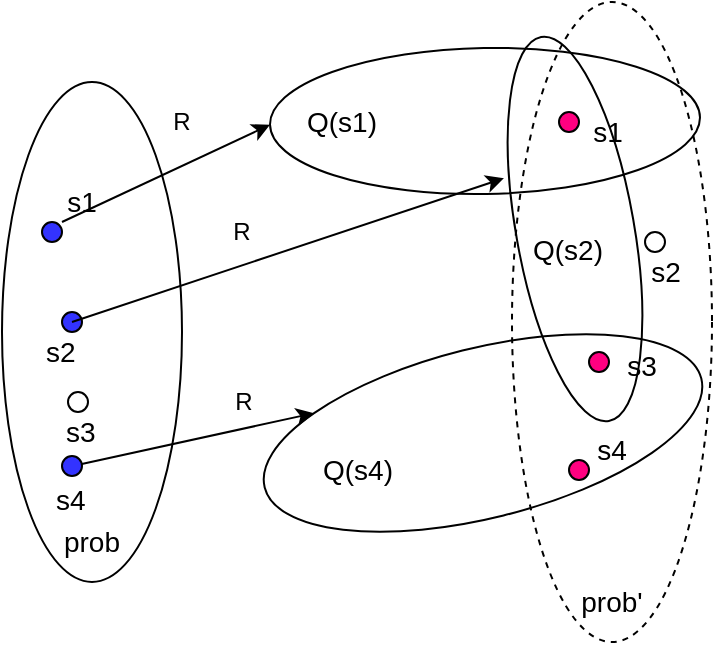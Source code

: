 <mxfile version="11.2.5" type="device" pages="1"><diagram id="brGR0BfVNN4uzmuCr7eZ" name="Page-1"><mxGraphModel dx="742" dy="517" grid="1" gridSize="10" guides="1" tooltips="1" connect="1" arrows="1" fold="1" page="1" pageScale="1" pageWidth="827" pageHeight="1169" math="0" shadow="0"><root><mxCell id="0"/><mxCell id="1" parent="0"/><mxCell id="e-a1WvqzSu3FVh1KQoeM-1" value="" style="ellipse;whiteSpace=wrap;html=1;" vertex="1" parent="1"><mxGeometry x="200" y="100" width="90" height="250" as="geometry"/></mxCell><mxCell id="e-a1WvqzSu3FVh1KQoeM-2" value="" style="ellipse;whiteSpace=wrap;html=1;aspect=fixed;fillColor=#3333FF;" vertex="1" parent="1"><mxGeometry x="220" y="170" width="10" height="10" as="geometry"/></mxCell><mxCell id="e-a1WvqzSu3FVh1KQoeM-38" style="edgeStyle=none;rounded=0;orthogonalLoop=1;jettySize=auto;html=1;entryX=1;entryY=0;entryDx=0;entryDy=0;" edge="1" parent="1" source="e-a1WvqzSu3FVh1KQoeM-4" target="e-a1WvqzSu3FVh1KQoeM-33"><mxGeometry relative="1" as="geometry"/></mxCell><mxCell id="e-a1WvqzSu3FVh1KQoeM-4" value="" style="ellipse;whiteSpace=wrap;html=1;aspect=fixed;fillColor=#3333FF;" vertex="1" parent="1"><mxGeometry x="230" y="287" width="10" height="10" as="geometry"/></mxCell><mxCell id="e-a1WvqzSu3FVh1KQoeM-5" value="" style="ellipse;whiteSpace=wrap;html=1;aspect=fixed;fillColor=#3333FF;" vertex="1" parent="1"><mxGeometry x="230" y="215" width="10" height="10" as="geometry"/></mxCell><mxCell id="e-a1WvqzSu3FVh1KQoeM-9" value="" style="ellipse;whiteSpace=wrap;html=1;fillColor=none;rotation=-91;" vertex="1" parent="1"><mxGeometry x="405" y="12" width="73" height="215" as="geometry"/></mxCell><mxCell id="e-a1WvqzSu3FVh1KQoeM-10" value="" style="ellipse;whiteSpace=wrap;html=1;fillColor=none;dashed=1;" vertex="1" parent="1"><mxGeometry x="455" y="60" width="100" height="320" as="geometry"/></mxCell><mxCell id="e-a1WvqzSu3FVh1KQoeM-11" value="" style="ellipse;whiteSpace=wrap;html=1;aspect=fixed;fillColor=#FF0080;" vertex="1" parent="1"><mxGeometry x="478.5" y="115" width="10" height="10" as="geometry"/></mxCell><mxCell id="e-a1WvqzSu3FVh1KQoeM-20" value="" style="ellipse;whiteSpace=wrap;html=1;aspect=fixed;fillColor=none;" vertex="1" parent="1"><mxGeometry x="521.5" y="175" width="10" height="10" as="geometry"/></mxCell><mxCell id="e-a1WvqzSu3FVh1KQoeM-21" value="" style="ellipse;whiteSpace=wrap;html=1;aspect=fixed;fillColor=#FF0080;" vertex="1" parent="1"><mxGeometry x="493.5" y="235" width="10" height="10" as="geometry"/></mxCell><mxCell id="e-a1WvqzSu3FVh1KQoeM-24" value="" style="ellipse;whiteSpace=wrap;html=1;aspect=fixed;fillColor=#FF0080;" vertex="1" parent="1"><mxGeometry x="483.5" y="289" width="10" height="10" as="geometry"/></mxCell><mxCell id="e-a1WvqzSu3FVh1KQoeM-30" style="rounded=0;orthogonalLoop=1;jettySize=auto;html=1;exitX=0.25;exitY=1;exitDx=0;exitDy=0;entryX=0.5;entryY=0;entryDx=0;entryDy=0;" edge="1" parent="1" source="e-a1WvqzSu3FVh1KQoeM-27" target="e-a1WvqzSu3FVh1KQoeM-9"><mxGeometry relative="1" as="geometry"/></mxCell><mxCell id="e-a1WvqzSu3FVh1KQoeM-27" value="&lt;font style=&quot;font-size: 14px&quot;&gt;s1&lt;/font&gt;" style="text;html=1;strokeColor=none;fillColor=none;align=center;verticalAlign=middle;whiteSpace=wrap;rounded=0;" vertex="1" parent="1"><mxGeometry x="220" y="150" width="40" height="20" as="geometry"/></mxCell><mxCell id="e-a1WvqzSu3FVh1KQoeM-32" style="edgeStyle=none;rounded=0;orthogonalLoop=1;jettySize=auto;html=1;exitX=0.75;exitY=0;exitDx=0;exitDy=0;entryX=-0.018;entryY=0.34;entryDx=0;entryDy=0;entryPerimeter=0;" edge="1" parent="1" source="e-a1WvqzSu3FVh1KQoeM-28" target="e-a1WvqzSu3FVh1KQoeM-31"><mxGeometry relative="1" as="geometry"/></mxCell><mxCell id="e-a1WvqzSu3FVh1KQoeM-28" value="&lt;font style=&quot;font-size: 14px&quot;&gt;s2&lt;/font&gt;" style="text;html=1;" vertex="1" parent="1"><mxGeometry x="220" y="220" width="20" height="30" as="geometry"/></mxCell><mxCell id="e-a1WvqzSu3FVh1KQoeM-29" value="&lt;font style=&quot;font-size: 14px&quot;&gt;s4&lt;/font&gt;" style="text;html=1;" vertex="1" parent="1"><mxGeometry x="225" y="294" width="20" height="30" as="geometry"/></mxCell><mxCell id="e-a1WvqzSu3FVh1KQoeM-31" value="" style="ellipse;whiteSpace=wrap;html=1;fillColor=none;rotation=-10;" vertex="1" parent="1"><mxGeometry x="457" y="76" width="59" height="195" as="geometry"/></mxCell><mxCell id="e-a1WvqzSu3FVh1KQoeM-33" value="" style="ellipse;whiteSpace=wrap;html=1;fillColor=none;rotation=-104;" vertex="1" parent="1"><mxGeometry x="398" y="163" width="85" height="225" as="geometry"/></mxCell><mxCell id="e-a1WvqzSu3FVh1KQoeM-34" value="&lt;font style=&quot;font-size: 14px&quot;&gt;s1&lt;/font&gt;" style="text;html=1;strokeColor=none;fillColor=none;align=center;verticalAlign=middle;whiteSpace=wrap;rounded=0;" vertex="1" parent="1"><mxGeometry x="483" y="115" width="40" height="20" as="geometry"/></mxCell><mxCell id="e-a1WvqzSu3FVh1KQoeM-35" value="&lt;font style=&quot;font-size: 14px&quot;&gt;s2&lt;/font&gt;" style="text;html=1;strokeColor=none;fillColor=none;align=center;verticalAlign=middle;whiteSpace=wrap;rounded=0;" vertex="1" parent="1"><mxGeometry x="511.5" y="185" width="40" height="20" as="geometry"/></mxCell><mxCell id="e-a1WvqzSu3FVh1KQoeM-36" value="&lt;font style=&quot;font-size: 14px&quot;&gt;s3&lt;br&gt;&lt;/font&gt;" style="text;html=1;strokeColor=none;fillColor=none;align=center;verticalAlign=middle;whiteSpace=wrap;rounded=0;" vertex="1" parent="1"><mxGeometry x="499.5" y="232" width="40" height="20" as="geometry"/></mxCell><mxCell id="e-a1WvqzSu3FVh1KQoeM-37" value="&lt;font style=&quot;font-size: 14px&quot;&gt;s4&lt;/font&gt;" style="text;html=1;strokeColor=none;fillColor=none;align=center;verticalAlign=middle;whiteSpace=wrap;rounded=0;" vertex="1" parent="1"><mxGeometry x="485" y="274" width="40" height="20" as="geometry"/></mxCell><mxCell id="e-a1WvqzSu3FVh1KQoeM-39" value="" style="ellipse;whiteSpace=wrap;html=1;aspect=fixed;fillColor=none;" vertex="1" parent="1"><mxGeometry x="233" y="255" width="10" height="10" as="geometry"/></mxCell><mxCell id="e-a1WvqzSu3FVh1KQoeM-40" value="&lt;font style=&quot;font-size: 14px&quot;&gt;s3&lt;/font&gt;" style="text;html=1;" vertex="1" parent="1"><mxGeometry x="230" y="260" width="20" height="21" as="geometry"/></mxCell><mxCell id="e-a1WvqzSu3FVh1KQoeM-43" value="&lt;font style=&quot;font-size: 14px&quot;&gt;Q(s1)&lt;/font&gt;" style="text;html=1;strokeColor=none;fillColor=none;align=center;verticalAlign=middle;whiteSpace=wrap;rounded=0;" vertex="1" parent="1"><mxGeometry x="350" y="110" width="40" height="20" as="geometry"/></mxCell><mxCell id="e-a1WvqzSu3FVh1KQoeM-44" value="&lt;font style=&quot;font-size: 14px&quot;&gt;Q(s2)&lt;/font&gt;" style="text;html=1;strokeColor=none;fillColor=none;align=center;verticalAlign=middle;whiteSpace=wrap;rounded=0;" vertex="1" parent="1"><mxGeometry x="463" y="173.5" width="40" height="20" as="geometry"/></mxCell><mxCell id="e-a1WvqzSu3FVh1KQoeM-45" value="&lt;font style=&quot;font-size: 14px&quot;&gt;Q(s4)&lt;/font&gt;" style="text;html=1;strokeColor=none;fillColor=none;align=center;verticalAlign=middle;whiteSpace=wrap;rounded=0;" vertex="1" parent="1"><mxGeometry x="358" y="284" width="40" height="20" as="geometry"/></mxCell><mxCell id="e-a1WvqzSu3FVh1KQoeM-46" value="&lt;font style=&quot;font-size: 14px&quot;&gt;prob&lt;/font&gt;" style="text;html=1;strokeColor=none;fillColor=none;align=center;verticalAlign=middle;whiteSpace=wrap;rounded=0;" vertex="1" parent="1"><mxGeometry x="225" y="320" width="40" height="20" as="geometry"/></mxCell><mxCell id="e-a1WvqzSu3FVh1KQoeM-47" value="&lt;font style=&quot;font-size: 14px&quot;&gt;prob'&lt;/font&gt;" style="text;html=1;strokeColor=none;fillColor=none;align=center;verticalAlign=middle;whiteSpace=wrap;rounded=0;" vertex="1" parent="1"><mxGeometry x="485" y="350" width="40" height="20" as="geometry"/></mxCell><mxCell id="e-a1WvqzSu3FVh1KQoeM-48" value="R" style="text;html=1;strokeColor=none;fillColor=none;align=center;verticalAlign=middle;whiteSpace=wrap;rounded=0;dashed=1;" vertex="1" parent="1"><mxGeometry x="270" y="110" width="40" height="20" as="geometry"/></mxCell><mxCell id="e-a1WvqzSu3FVh1KQoeM-50" value="R" style="text;html=1;strokeColor=none;fillColor=none;align=center;verticalAlign=middle;whiteSpace=wrap;rounded=0;dashed=1;" vertex="1" parent="1"><mxGeometry x="300" y="165" width="40" height="20" as="geometry"/></mxCell><mxCell id="e-a1WvqzSu3FVh1KQoeM-51" value="R" style="text;html=1;strokeColor=none;fillColor=none;align=center;verticalAlign=middle;whiteSpace=wrap;rounded=0;dashed=1;" vertex="1" parent="1"><mxGeometry x="300.5" y="250" width="40" height="20" as="geometry"/></mxCell></root></mxGraphModel></diagram></mxfile>